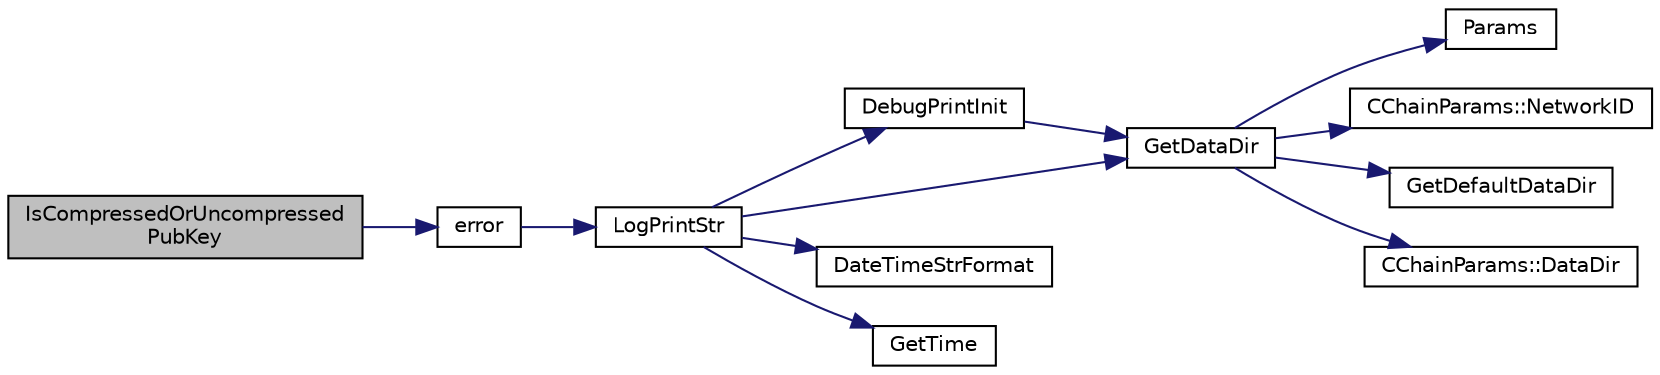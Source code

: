 digraph "IsCompressedOrUncompressedPubKey"
{
  edge [fontname="Helvetica",fontsize="10",labelfontname="Helvetica",labelfontsize="10"];
  node [fontname="Helvetica",fontsize="10",shape=record];
  rankdir="LR";
  Node1608 [label="IsCompressedOrUncompressed\lPubKey",height=0.2,width=0.4,color="black", fillcolor="grey75", style="filled", fontcolor="black"];
  Node1608 -> Node1609 [color="midnightblue",fontsize="10",style="solid",fontname="Helvetica"];
  Node1609 [label="error",height=0.2,width=0.4,color="black", fillcolor="white", style="filled",URL="$d8/d3c/util_8h.html#af8985880cf4ef26df0a5aa2ffcb76662"];
  Node1609 -> Node1610 [color="midnightblue",fontsize="10",style="solid",fontname="Helvetica"];
  Node1610 [label="LogPrintStr",height=0.2,width=0.4,color="black", fillcolor="white", style="filled",URL="$d8/d3c/util_8h.html#afd4c3002b2797c0560adddb6af3ca1da"];
  Node1610 -> Node1611 [color="midnightblue",fontsize="10",style="solid",fontname="Helvetica"];
  Node1611 [label="DebugPrintInit",height=0.2,width=0.4,color="black", fillcolor="white", style="filled",URL="$df/d2d/util_8cpp.html#a751ff5f21d880737811136b5e0bcea12"];
  Node1611 -> Node1612 [color="midnightblue",fontsize="10",style="solid",fontname="Helvetica"];
  Node1612 [label="GetDataDir",height=0.2,width=0.4,color="black", fillcolor="white", style="filled",URL="$df/d2d/util_8cpp.html#ab83866a054745d4b30a3948a1b44beba"];
  Node1612 -> Node1613 [color="midnightblue",fontsize="10",style="solid",fontname="Helvetica"];
  Node1613 [label="Params",height=0.2,width=0.4,color="black", fillcolor="white", style="filled",URL="$df/dbf/chainparams_8cpp.html#ace5c5b706d71a324a417dd2db394fd4a",tooltip="Return the currently selected parameters. "];
  Node1612 -> Node1614 [color="midnightblue",fontsize="10",style="solid",fontname="Helvetica"];
  Node1614 [label="CChainParams::NetworkID",height=0.2,width=0.4,color="black", fillcolor="white", style="filled",URL="$d1/d4f/class_c_chain_params.html#a90dc493ec0c0325c98c3ac06eb99862b"];
  Node1612 -> Node1615 [color="midnightblue",fontsize="10",style="solid",fontname="Helvetica"];
  Node1615 [label="GetDefaultDataDir",height=0.2,width=0.4,color="black", fillcolor="white", style="filled",URL="$df/d2d/util_8cpp.html#ab272995de020a3bcbf743be630e485c6"];
  Node1612 -> Node1616 [color="midnightblue",fontsize="10",style="solid",fontname="Helvetica"];
  Node1616 [label="CChainParams::DataDir",height=0.2,width=0.4,color="black", fillcolor="white", style="filled",URL="$d1/d4f/class_c_chain_params.html#a959488b5d8e6fe62857940b831d73a78"];
  Node1610 -> Node1612 [color="midnightblue",fontsize="10",style="solid",fontname="Helvetica"];
  Node1610 -> Node1617 [color="midnightblue",fontsize="10",style="solid",fontname="Helvetica"];
  Node1617 [label="DateTimeStrFormat",height=0.2,width=0.4,color="black", fillcolor="white", style="filled",URL="$df/d2d/util_8cpp.html#a749bc6776c8ec72d7c5e4dea56aee415"];
  Node1610 -> Node1618 [color="midnightblue",fontsize="10",style="solid",fontname="Helvetica"];
  Node1618 [label="GetTime",height=0.2,width=0.4,color="black", fillcolor="white", style="filled",URL="$df/d2d/util_8cpp.html#a46fac5fba8ba905b5f9acb364f5d8c6f"];
}
